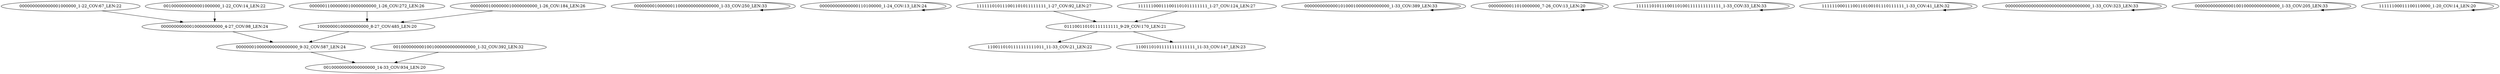digraph G {
    "0000000000000001000000_1-22_COV:67_LEN:22" -> "000000000000100000000000_4-27_COV:98_LEN:24";
    "00000011000000010000000000_1-26_COV:272_LEN:26" -> "10000000100000000000_8-27_COV:485_LEN:20";
    "000000001000000110000000000000000_1-33_COV:250_LEN:33" -> "000000001000000110000000000000000_1-33_COV:250_LEN:33";
    "000000000000000110100000_1-24_COV:13_LEN:24" -> "000000000000000110100000_1-24_COV:13_LEN:24";
    "111111010111001101011111111_1-27_COV:92_LEN:27" -> "011100110101111111111_9-29_COV:170_LEN:21";
    "000000000000010100010000000000000_1-33_COV:389_LEN:33" -> "000000000000010100010000000000000_1-33_COV:389_LEN:33";
    "000000010000000000000000_9-32_COV:587_LEN:24" -> "00100000000000000000_14-33_COV:934_LEN:20";
    "00000000011010000000_7-26_COV:13_LEN:20" -> "00000000011010000000_7-26_COV:13_LEN:20";
    "111111010111001101001111111111111_1-33_COV:33_LEN:33" -> "111111010111001101001111111111111_1-33_COV:33_LEN:33";
    "111111000111001101011111111_1-27_COV:124_LEN:27" -> "011100110101111111111_9-29_COV:170_LEN:21";
    "11111100011100110100101110111111_1-33_COV:41_LEN:32" -> "11111100011100110100101110111111_1-33_COV:41_LEN:32";
    "000000000000100000000000_4-27_COV:98_LEN:24" -> "000000010000000000000000_9-32_COV:587_LEN:24";
    "000000000000000000000000000000000_1-33_COV:323_LEN:33" -> "000000000000000000000000000000000_1-33_COV:323_LEN:33";
    "10000000100000000000_8-27_COV:485_LEN:20" -> "000000010000000000000000_9-32_COV:587_LEN:24";
    "00100000000010010000000000000000_1-32_COV:392_LEN:32" -> "00100000000000000000_14-33_COV:934_LEN:20";
    "00000001000000010000000000_1-26_COV:184_LEN:26" -> "10000000100000000000_8-27_COV:485_LEN:20";
    "000000000000000100100000000000000_1-33_COV:205_LEN:33" -> "000000000000000100100000000000000_1-33_COV:205_LEN:33";
    "0010000000000001000000_1-22_COV:14_LEN:22" -> "000000000000100000000000_4-27_COV:98_LEN:24";
    "11111100011100110000_1-20_COV:14_LEN:20" -> "11111100011100110000_1-20_COV:14_LEN:20";
    "011100110101111111111_9-29_COV:170_LEN:21" -> "1100110101111111111011_11-33_COV:21_LEN:22";
    "011100110101111111111_9-29_COV:170_LEN:21" -> "11001101011111111111111_11-33_COV:147_LEN:23";
}
